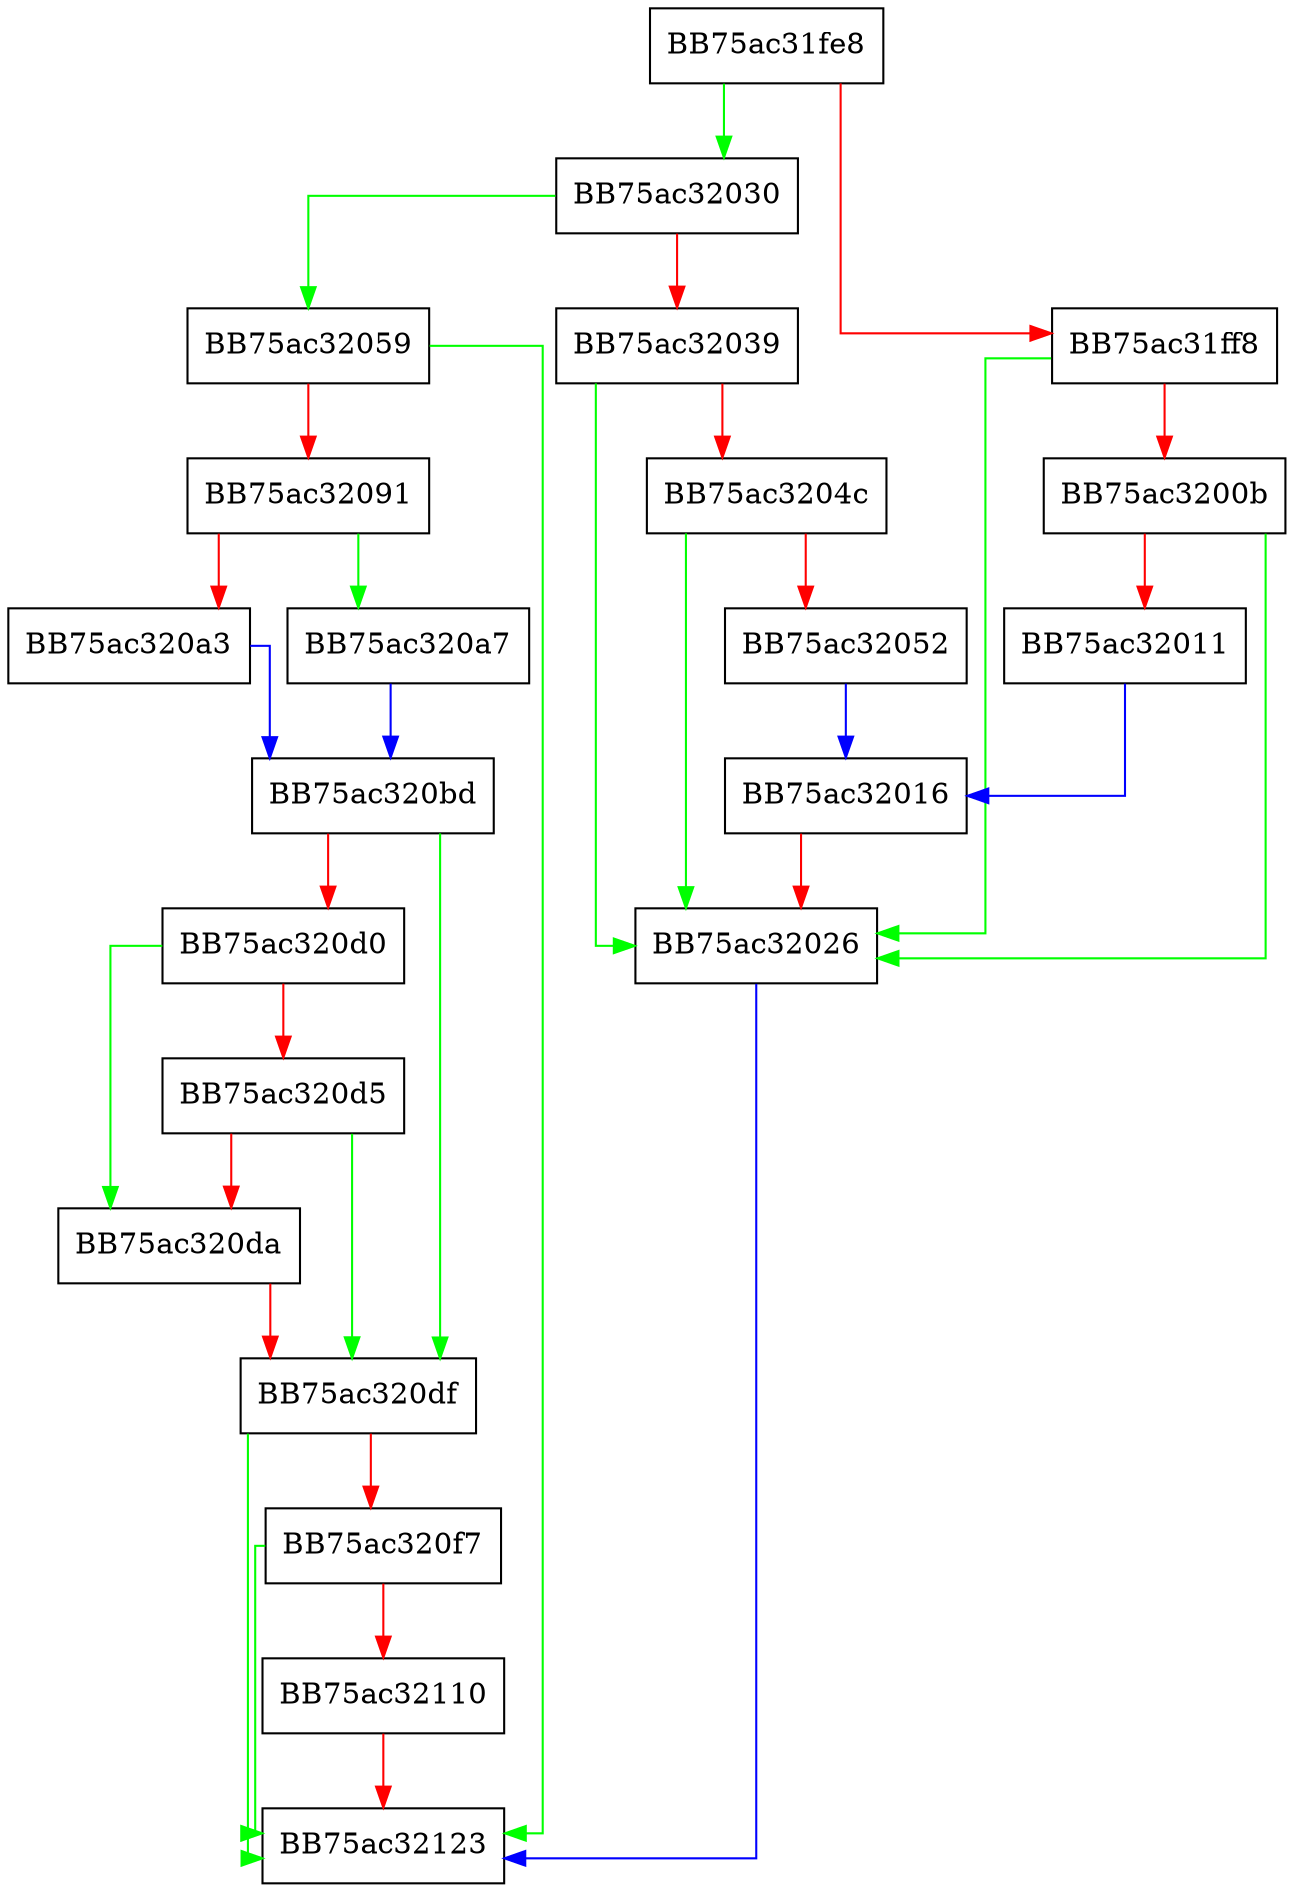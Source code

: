 digraph RemoveFile {
  node [shape="box"];
  graph [splines=ortho];
  BB75ac31fe8 -> BB75ac32030 [color="green"];
  BB75ac31fe8 -> BB75ac31ff8 [color="red"];
  BB75ac31ff8 -> BB75ac32026 [color="green"];
  BB75ac31ff8 -> BB75ac3200b [color="red"];
  BB75ac3200b -> BB75ac32026 [color="green"];
  BB75ac3200b -> BB75ac32011 [color="red"];
  BB75ac32011 -> BB75ac32016 [color="blue"];
  BB75ac32016 -> BB75ac32026 [color="red"];
  BB75ac32026 -> BB75ac32123 [color="blue"];
  BB75ac32030 -> BB75ac32059 [color="green"];
  BB75ac32030 -> BB75ac32039 [color="red"];
  BB75ac32039 -> BB75ac32026 [color="green"];
  BB75ac32039 -> BB75ac3204c [color="red"];
  BB75ac3204c -> BB75ac32026 [color="green"];
  BB75ac3204c -> BB75ac32052 [color="red"];
  BB75ac32052 -> BB75ac32016 [color="blue"];
  BB75ac32059 -> BB75ac32123 [color="green"];
  BB75ac32059 -> BB75ac32091 [color="red"];
  BB75ac32091 -> BB75ac320a7 [color="green"];
  BB75ac32091 -> BB75ac320a3 [color="red"];
  BB75ac320a3 -> BB75ac320bd [color="blue"];
  BB75ac320a7 -> BB75ac320bd [color="blue"];
  BB75ac320bd -> BB75ac320df [color="green"];
  BB75ac320bd -> BB75ac320d0 [color="red"];
  BB75ac320d0 -> BB75ac320da [color="green"];
  BB75ac320d0 -> BB75ac320d5 [color="red"];
  BB75ac320d5 -> BB75ac320df [color="green"];
  BB75ac320d5 -> BB75ac320da [color="red"];
  BB75ac320da -> BB75ac320df [color="red"];
  BB75ac320df -> BB75ac32123 [color="green"];
  BB75ac320df -> BB75ac320f7 [color="red"];
  BB75ac320f7 -> BB75ac32123 [color="green"];
  BB75ac320f7 -> BB75ac32110 [color="red"];
  BB75ac32110 -> BB75ac32123 [color="red"];
}